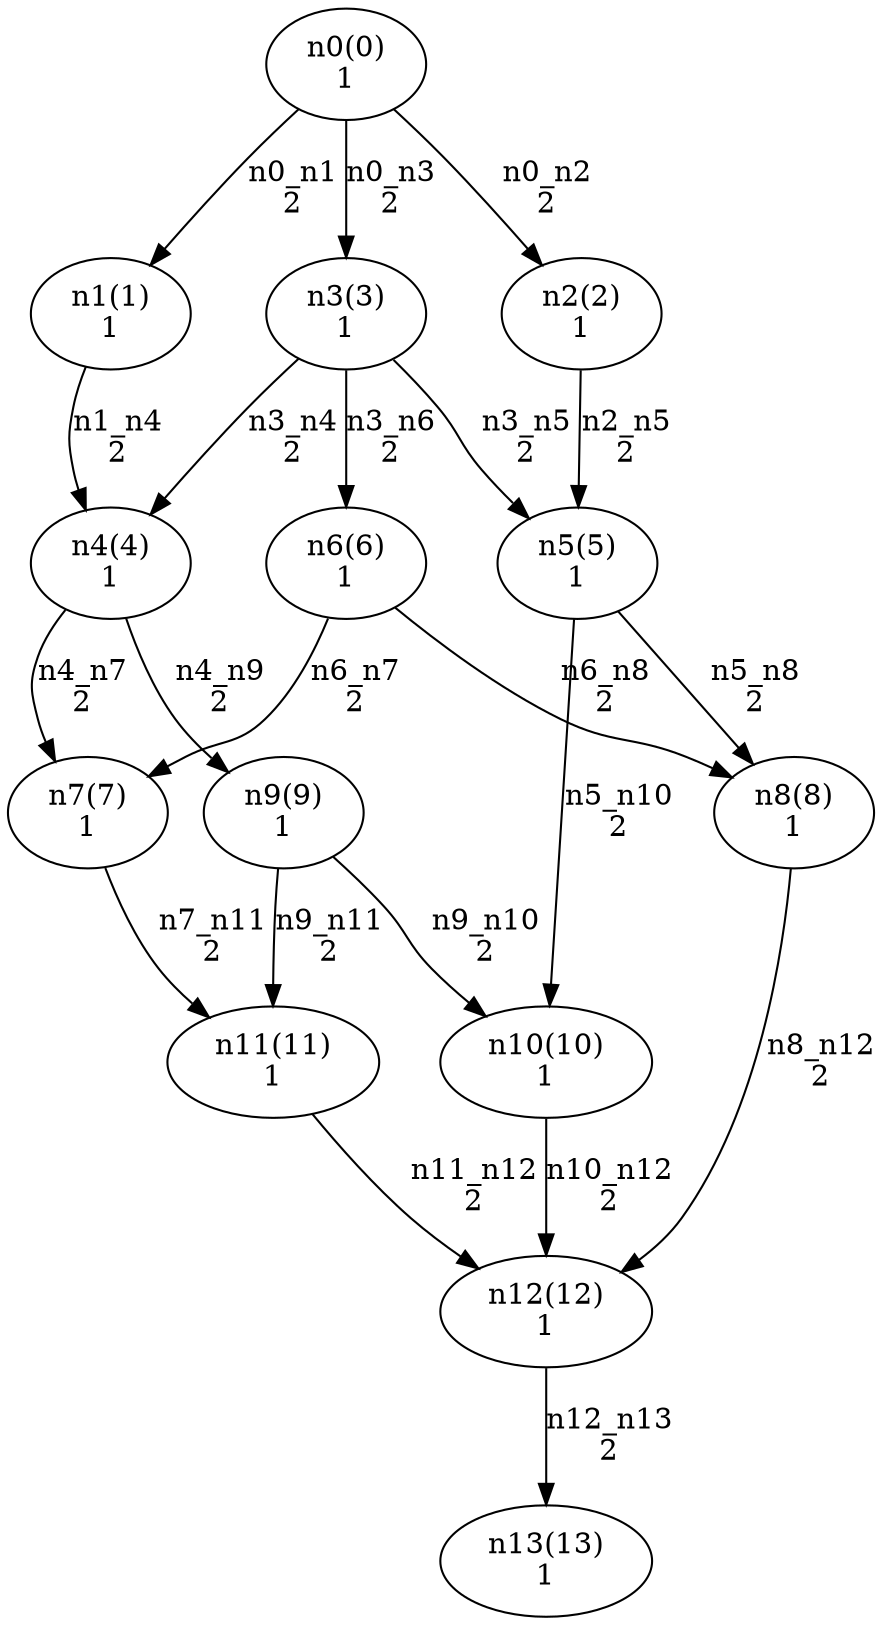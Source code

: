 digraph test_0 {
    size="28,40";
    n0 [ label="n0(0)\n1" ];
    n1 [ label="n1(1)\n1" ];
    n2 [ label="n2(2)\n1" ];
    n3 [ label="n3(3)\n1" ];
    n4 [ label="n4(4)\n1" ];
    n5 [ label="n5(5)\n1" ];
    n6 [ label="n6(6)\n1" ];
    n7 [ label="n7(7)\n1" ];
    n9 [ label="n9(9)\n1" ];
    n8 [ label="n8(8)\n1" ];
    n10 [ label="n10(10)\n1" ];
    n11 [ label="n11(11)\n1" ];
    n12 [ label="n12(12)\n1" ];
    n13 [ label="n13(13)\n1" ];

    n0 -> n1 [ label="n0_n1\n2" ];
    n0 -> n2 [ label="n0_n2\n2" ];
    n0 -> n3 [ label="n0_n3\n2" ];
    n1 -> n4 [ label="n1_n4\n2" ];
    n2 -> n5 [ label="n2_n5\n2" ];
    n3 -> n4 [ label="n3_n4\n2" ];
    n3 -> n5 [ label="n3_n5\n2" ];
    n3 -> n6 [ label="n3_n6\n2" ];
    n4 -> n7 [ label="n4_n7\n2" ];
    n4 -> n9 [ label="n4_n9\n2" ];
    n5 -> n8 [ label="n5_n8\n2" ];
    n5 -> n10 [ label="n5_n10\n2" ];
    n6 -> n7 [ label="n6_n7\n2" ];
    n6 -> n8 [ label="n6_n8\n2" ];
    n7 -> n11 [ label="n7_n11\n2" ];
    n8 -> n12 [ label="n8_n12\n2" ];
    n9 -> n10 [ label="n9_n10\n2" ];
    n9 -> n11 [ label="n9_n11\n2" ];
    n10 -> n12 [ label="n10_n12\n2" ];
    n11 -> n12 [ label="n11_n12\n2" ];
    n12 -> n13 [ label="n12_n13\n2" ];
}
